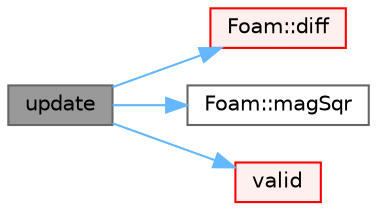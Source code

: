 digraph "update"
{
 // LATEX_PDF_SIZE
  bgcolor="transparent";
  edge [fontname=Helvetica,fontsize=10,labelfontname=Helvetica,labelfontsize=10];
  node [fontname=Helvetica,fontsize=10,shape=box,height=0.2,width=0.4];
  rankdir="LR";
  Node1 [id="Node000001",label="update",height=0.2,width=0.4,color="gray40", fillcolor="grey60", style="filled", fontcolor="black",tooltip=" "];
  Node1 -> Node2 [id="edge1_Node000001_Node000002",color="steelblue1",style="solid",tooltip=" "];
  Node2 [id="Node000002",label="Foam::diff",height=0.2,width=0.4,color="red", fillcolor="#FFF0F0", style="filled",URL="$namespaceFoam.html#a909dfcb43467b8b77f65e4bf9bc755f7",tooltip=" "];
  Node1 -> Node12 [id="edge2_Node000001_Node000012",color="steelblue1",style="solid",tooltip=" "];
  Node12 [id="Node000012",label="Foam::magSqr",height=0.2,width=0.4,color="grey40", fillcolor="white", style="filled",URL="$namespaceFoam.html#aea671360975cf54141f555a789ce3148",tooltip=" "];
  Node1 -> Node13 [id="edge3_Node000001_Node000013",color="steelblue1",style="solid",tooltip=" "];
  Node13 [id="Node000013",label="valid",height=0.2,width=0.4,color="red", fillcolor="#FFF0F0", style="filled",URL="$classFoam_1_1wallPoints.html#aa4ad85c1548bba1f67ef9566c82f7baa",tooltip=" "];
}
